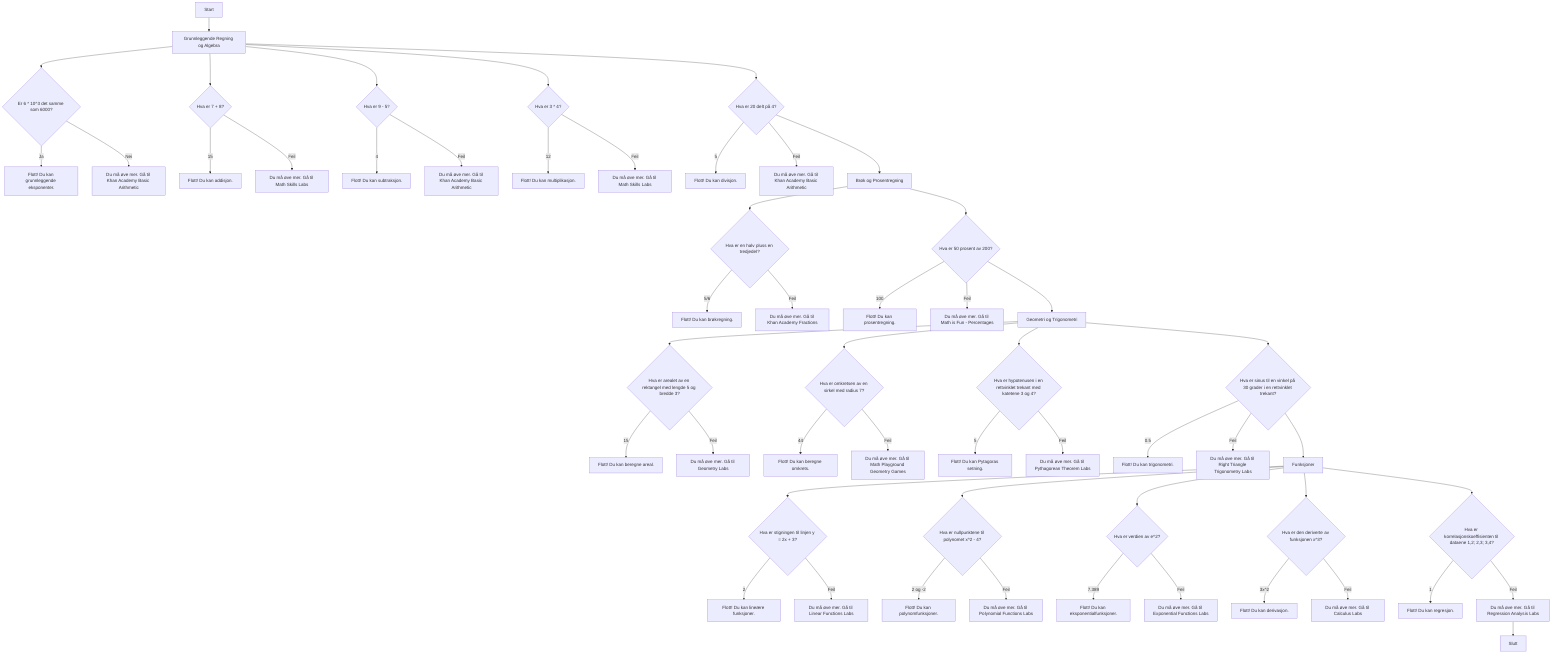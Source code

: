 flowchart TD
    Start --> A[Grunnleggende Regning og Algebra]
    
    A --> B{Er 6 * 10^3 det samme som 6000?}
    B -->|Ja| B1[Flott! Du kan grunnleggende eksponenter.]
    B -->|Nei| B2[Du må øve mer. Gå til Khan Academy Basic Arithmetic]
    
    A --> C{Hva er 7 + 8?}
    C -->|15| C1[Flott! Du kan addisjon.]
    C -->|Feil| C2[Du må øve mer. Gå til Math Skills Labs]
    
    A --> D{Hva er 9 - 5?}
    D -->|4| D1[Flott! Du kan subtraksjon.]
    D -->|Feil| D2[Du må øve mer. Gå til Khan Academy Basic Arithmetic]
    
    A --> E{Hva er 3 * 4?}
    E -->|12| E1[Flott! Du kan multiplikasjon.]
    E -->|Feil| E2[Du må øve mer. Gå til Math Skills Labs]
    
    A --> F{Hva er 20 delt på 4?}
    F -->|5| F1[Flott! Du kan divisjon.]
    F -->|Feil| F2[Du må øve mer. Gå til Khan Academy Basic Arithmetic]

    F --> G[Brøk og Prosentregning]
    
    G --> H{Hva er en halv pluss en tredjedel?}
    H -->|5/6| H1[Flott! Du kan brøkregning.]
    H -->|Feil| H2[Du må øve mer. Gå til Khan Academy Fractions]
    
    G --> I{Hva er 50 prosent av 200?}
    I -->|100| I1[Flott! Du kan prosentregning.]
    I -->|Feil| I2[Du må øve mer. Gå til Math is Fun - Percentages]
    
    I --> J[Geometri og Trigonometri]
    
    J --> K{Hva er arealet av en rektangel med lengde 5 og bredde 3?}
    K -->|15| K1[Flott! Du kan beregne areal.]
    K -->|Feil| K2[Du må øve mer. Gå til Geometry Labs]
    
    J --> L{Hva er omkretsen av en sirkel med radius 7?}
    L -->|44| L1[Flott! Du kan beregne omkrets.]
    L -->|Feil| L2[Du må øve mer. Gå til Math Playground Geometry Games]
    
    J --> M{Hva er hypotenusen i en rettvinklet trekant med katetene 3 og 4?}
    M -->|5| M1[Flott! Du kan Pytagoras setning.]
    M -->|Feil| M2[Du må øve mer. Gå til Pythagorean Theorem Labs]
    
    J --> N{Hva er sinus til en vinkel på 30 grader i en rettvinklet trekant?}
    N -->|0.5| N1[Flott! Du kan trigonometri.]
    N -->|Feil| N2[Du må øve mer. Gå til Right Triangle Trigonometry Labs]

    N --> O[Funksjoner]
    
    O --> P{Hva er stigningen til linjen y = 2x + 3?}
    P -->|2| P1[Flott! Du kan lineære funksjoner.]
    P -->|Feil| P2[Du må øve mer. Gå til Linear Functions Labs]
    
    O --> Q{Hva er nullpunktene til polynomet x^2 - 4?}
    Q -->|2 og -2| Q1[Flott! Du kan polynomfunksjoner.]
    Q -->|Feil| Q2[Du må øve mer. Gå til Polynomial Functions Labs]
    
    O --> R{Hva er verdien av e^2?}
    R -->|7.389| R1[Flott! Du kan eksponentialfunksjoner.]
    R -->|Feil| R2[Du må øve mer. Gå til Exponential Functions Labs]
    
    O --> S{Hva er den deriverte av funksjonen x^3?}
    S -->|3x^2| S1[Flott! Du kan derivasjon.]
    S -->|Feil| S2[Du må øve mer. Gå til Calculus Labs]
    
    O --> T{Hva er korrelasjonskoeffisienten til dataene 1,2; 2,3; 3,4?}
    T -->|1| T1[Flott! Du kan regresjon.]
    T -->|Feil| T2[Du må øve mer. Gå til Regression Analysis Labs]
    
    T2 --> End[Slutt]